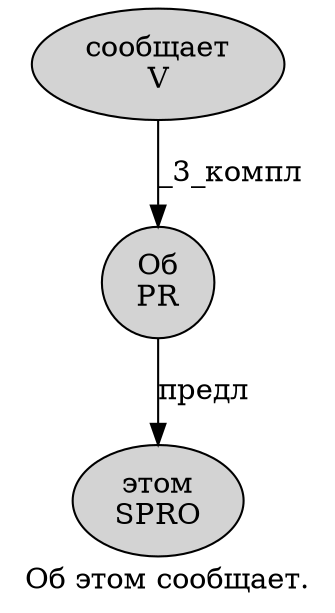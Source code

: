 digraph SENTENCE_784 {
	graph [label="Об этом сообщает."]
	node [style=filled]
		0 [label="Об
PR" color="" fillcolor=lightgray penwidth=1 shape=ellipse]
		1 [label="этом
SPRO" color="" fillcolor=lightgray penwidth=1 shape=ellipse]
		2 [label="сообщает
V" color="" fillcolor=lightgray penwidth=1 shape=ellipse]
			2 -> 0 [label="_3_компл"]
			0 -> 1 [label="предл"]
}